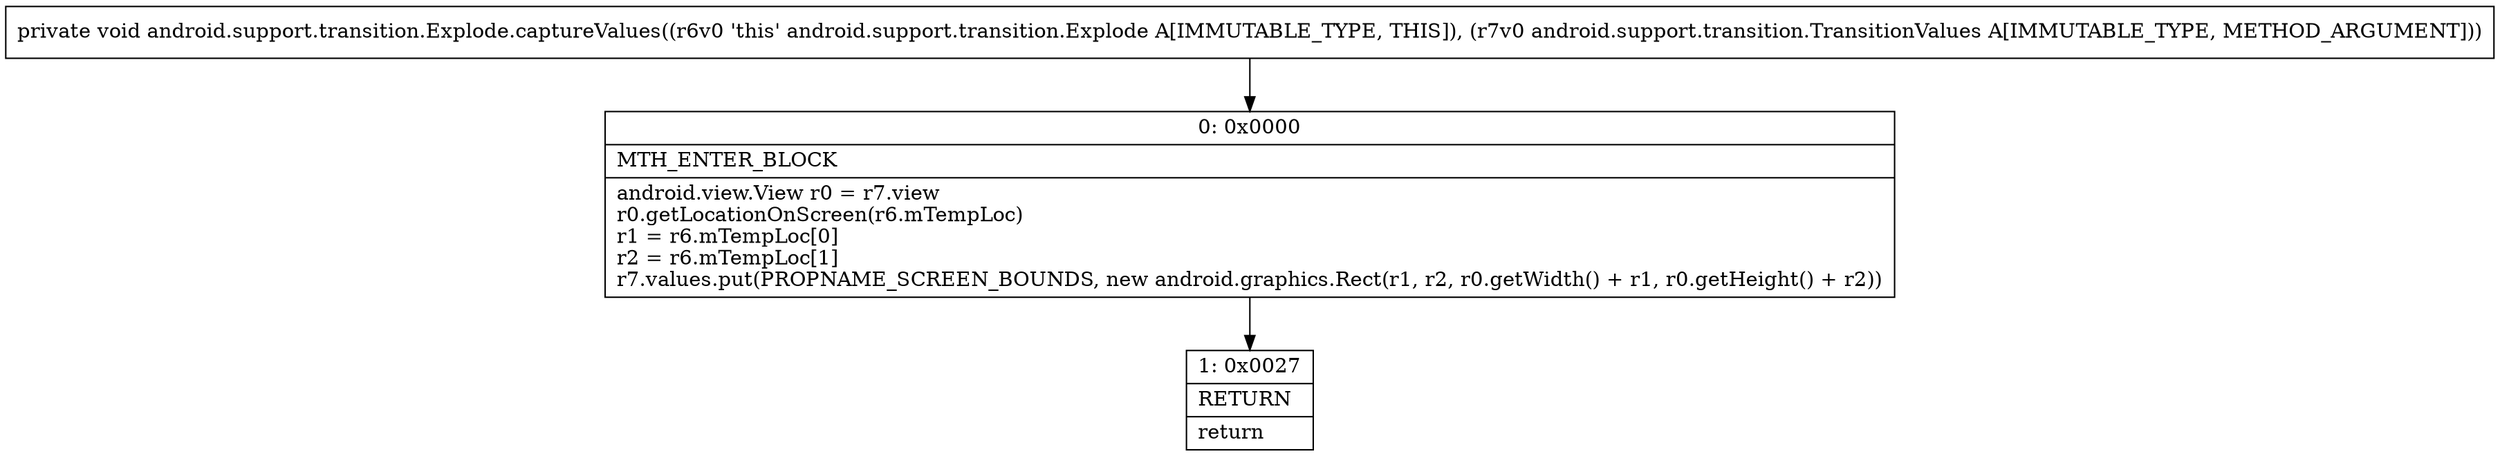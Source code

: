 digraph "CFG forandroid.support.transition.Explode.captureValues(Landroid\/support\/transition\/TransitionValues;)V" {
Node_0 [shape=record,label="{0\:\ 0x0000|MTH_ENTER_BLOCK\l|android.view.View r0 = r7.view\lr0.getLocationOnScreen(r6.mTempLoc)\lr1 = r6.mTempLoc[0]\lr2 = r6.mTempLoc[1]\lr7.values.put(PROPNAME_SCREEN_BOUNDS, new android.graphics.Rect(r1, r2, r0.getWidth() + r1, r0.getHeight() + r2))\l}"];
Node_1 [shape=record,label="{1\:\ 0x0027|RETURN\l|return\l}"];
MethodNode[shape=record,label="{private void android.support.transition.Explode.captureValues((r6v0 'this' android.support.transition.Explode A[IMMUTABLE_TYPE, THIS]), (r7v0 android.support.transition.TransitionValues A[IMMUTABLE_TYPE, METHOD_ARGUMENT])) }"];
MethodNode -> Node_0;
Node_0 -> Node_1;
}


